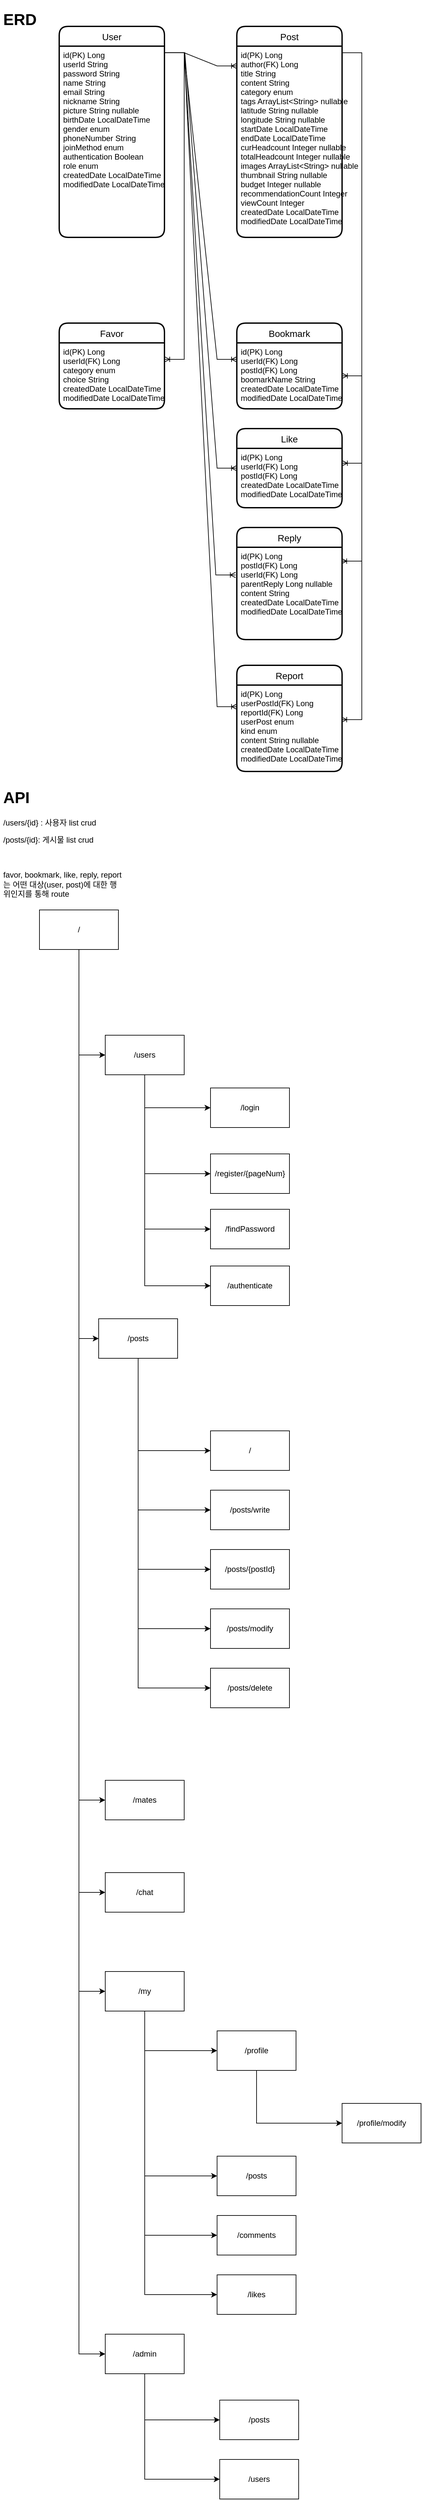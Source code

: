 <mxfile version="19.0.2" type="github">
  <diagram id="Nj5eHDuCgA3VrANhKelG" name="Page-1">
    <mxGraphModel dx="880" dy="1041" grid="1" gridSize="10" guides="1" tooltips="1" connect="1" arrows="1" fold="1" page="1" pageScale="1" pageWidth="827" pageHeight="1169" math="0" shadow="0">
      <root>
        <mxCell id="0" />
        <mxCell id="1" parent="0" />
        <mxCell id="pxe3OuAeltRgRrof1Hcg-1" value="User" style="swimlane;childLayout=stackLayout;horizontal=1;startSize=30;horizontalStack=0;rounded=1;fontSize=14;fontStyle=0;strokeWidth=2;resizeParent=0;resizeLast=1;shadow=0;dashed=0;align=center;" parent="1" vertex="1">
          <mxGeometry x="110" y="40" width="160" height="320" as="geometry" />
        </mxCell>
        <mxCell id="pxe3OuAeltRgRrof1Hcg-2" value="id(PK) Long&#xa;userId String&#xa;password String&#xa;name String&#xa;email String&#xa;nickname String&#xa;picture String nullable&#xa;birthDate LocalDateTime&#xa;gender enum&#xa;phoneNumber String&#xa;joinMethod enum&#xa;authentication Boolean&#xa;role enum&#xa;createdDate LocalDateTime&#xa;modifiedDate LocalDateTime" style="align=left;strokeColor=none;fillColor=none;spacingLeft=4;fontSize=12;verticalAlign=top;resizable=0;rotatable=0;part=1;" parent="pxe3OuAeltRgRrof1Hcg-1" vertex="1">
          <mxGeometry y="30" width="160" height="290" as="geometry" />
        </mxCell>
        <mxCell id="pxe3OuAeltRgRrof1Hcg-3" value="Post" style="swimlane;childLayout=stackLayout;horizontal=1;startSize=30;horizontalStack=0;rounded=1;fontSize=14;fontStyle=0;strokeWidth=2;resizeParent=0;resizeLast=1;shadow=0;dashed=0;align=center;" parent="1" vertex="1">
          <mxGeometry x="380" y="40" width="160" height="320" as="geometry" />
        </mxCell>
        <mxCell id="pxe3OuAeltRgRrof1Hcg-4" value="id(PK) Long&#xa;author(FK) Long&#xa;title String&#xa;content String&#xa;category enum&#xa;tags ArrayList&lt;String&gt; nullable&#xa;latitude String nullable&#xa;longitude String nullable&#xa;startDate LocalDateTime&#xa;endDate LocalDateTime&#xa;curHeadcount Integer nullable&#xa;totalHeadcount Integer nullable&#xa;images ArrayList&lt;String&gt; nullable&#xa;thumbnail String nullable&#xa;budget Integer nullable&#xa;recommendationCount Integer&#xa;viewCount Integer&#xa;createdDate LocalDateTime&#xa;modifiedDate LocalDateTime" style="align=left;strokeColor=none;fillColor=none;spacingLeft=4;fontSize=12;verticalAlign=top;resizable=0;rotatable=0;part=1;" parent="pxe3OuAeltRgRrof1Hcg-3" vertex="1">
          <mxGeometry y="30" width="160" height="290" as="geometry" />
        </mxCell>
        <mxCell id="pxe3OuAeltRgRrof1Hcg-10" value="" style="edgeStyle=entityRelationEdgeStyle;fontSize=12;html=1;endArrow=ERoneToMany;rounded=0;" parent="1" edge="1">
          <mxGeometry width="100" height="100" relative="1" as="geometry">
            <mxPoint x="270" y="80" as="sourcePoint" />
            <mxPoint x="380" y="100" as="targetPoint" />
          </mxGeometry>
        </mxCell>
        <mxCell id="pxe3OuAeltRgRrof1Hcg-11" value="Bookmark" style="swimlane;childLayout=stackLayout;horizontal=1;startSize=30;horizontalStack=0;rounded=1;fontSize=14;fontStyle=0;strokeWidth=2;resizeParent=0;resizeLast=1;shadow=0;dashed=0;align=center;" parent="1" vertex="1">
          <mxGeometry x="380" y="490" width="160" height="130" as="geometry" />
        </mxCell>
        <mxCell id="pxe3OuAeltRgRrof1Hcg-12" value="id(PK) Long&#xa;userId(FK) Long&#xa;postId(FK) Long&#xa;boomarkName String&#xa;createdDate LocalDateTime&#xa;modifiedDate LocalDateTime" style="align=left;strokeColor=none;fillColor=none;spacingLeft=4;fontSize=12;verticalAlign=top;resizable=0;rotatable=0;part=1;" parent="pxe3OuAeltRgRrof1Hcg-11" vertex="1">
          <mxGeometry y="30" width="160" height="100" as="geometry" />
        </mxCell>
        <mxCell id="pxe3OuAeltRgRrof1Hcg-14" value="Report" style="swimlane;childLayout=stackLayout;horizontal=1;startSize=30;horizontalStack=0;rounded=1;fontSize=14;fontStyle=0;strokeWidth=2;resizeParent=0;resizeLast=1;shadow=0;dashed=0;align=center;" parent="1" vertex="1">
          <mxGeometry x="380" y="1009" width="160" height="161" as="geometry" />
        </mxCell>
        <mxCell id="pxe3OuAeltRgRrof1Hcg-15" value="id(PK) Long&#xa;userPostId(FK) Long&#xa;reportId(FK) Long&#xa;userPost enum&#xa;kind enum&#xa;content String nullable&#xa;createdDate LocalDateTime&#xa;modifiedDate LocalDateTime" style="align=left;strokeColor=none;fillColor=none;spacingLeft=4;fontSize=12;verticalAlign=top;resizable=0;rotatable=0;part=1;" parent="pxe3OuAeltRgRrof1Hcg-14" vertex="1">
          <mxGeometry y="30" width="160" height="131" as="geometry" />
        </mxCell>
        <mxCell id="pxe3OuAeltRgRrof1Hcg-16" value="Like" style="swimlane;childLayout=stackLayout;horizontal=1;startSize=30;horizontalStack=0;rounded=1;fontSize=14;fontStyle=0;strokeWidth=2;resizeParent=0;resizeLast=1;shadow=0;dashed=0;align=center;" parent="1" vertex="1">
          <mxGeometry x="380" y="650" width="160" height="120" as="geometry" />
        </mxCell>
        <mxCell id="pxe3OuAeltRgRrof1Hcg-17" value="id(PK) Long&#xa;userId(FK) Long&#xa;postId(FK) Long&#xa;createdDate LocalDateTime&#xa;modifiedDate LocalDateTime" style="align=left;strokeColor=none;fillColor=none;spacingLeft=4;fontSize=12;verticalAlign=top;resizable=0;rotatable=0;part=1;" parent="pxe3OuAeltRgRrof1Hcg-16" vertex="1">
          <mxGeometry y="30" width="160" height="90" as="geometry" />
        </mxCell>
        <mxCell id="pxe3OuAeltRgRrof1Hcg-21" value="" style="edgeStyle=entityRelationEdgeStyle;fontSize=12;html=1;endArrow=ERoneToMany;rounded=0;exitX=1;exitY=0.034;exitDx=0;exitDy=0;exitPerimeter=0;entryX=0;entryY=0.25;entryDx=0;entryDy=0;" parent="1" source="pxe3OuAeltRgRrof1Hcg-2" target="pxe3OuAeltRgRrof1Hcg-12" edge="1">
          <mxGeometry width="100" height="100" relative="1" as="geometry">
            <mxPoint x="10" y="560" as="sourcePoint" />
            <mxPoint x="110" y="460" as="targetPoint" />
          </mxGeometry>
        </mxCell>
        <mxCell id="pxe3OuAeltRgRrof1Hcg-23" value="" style="edgeStyle=entityRelationEdgeStyle;fontSize=12;html=1;endArrow=ERoneToMany;rounded=0;entryX=1;entryY=0.5;entryDx=0;entryDy=0;" parent="1" target="pxe3OuAeltRgRrof1Hcg-12" edge="1">
          <mxGeometry width="100" height="100" relative="1" as="geometry">
            <mxPoint x="540" y="80" as="sourcePoint" />
            <mxPoint x="640" y="-20" as="targetPoint" />
          </mxGeometry>
        </mxCell>
        <mxCell id="pxe3OuAeltRgRrof1Hcg-24" value="" style="edgeStyle=entityRelationEdgeStyle;fontSize=12;html=1;endArrow=ERoneToMany;rounded=0;entryX=0;entryY=0.5;entryDx=0;entryDy=0;exitX=1.006;exitY=0.034;exitDx=0;exitDy=0;exitPerimeter=0;" parent="1" source="pxe3OuAeltRgRrof1Hcg-2" target="pxe3OuAeltRgRrof1Hcg-16" edge="1">
          <mxGeometry width="100" height="100" relative="1" as="geometry">
            <mxPoint x="270" y="110" as="sourcePoint" />
            <mxPoint x="370" y="10" as="targetPoint" />
          </mxGeometry>
        </mxCell>
        <mxCell id="pxe3OuAeltRgRrof1Hcg-25" value="" style="edgeStyle=entityRelationEdgeStyle;fontSize=12;html=1;endArrow=ERoneToMany;rounded=0;entryX=1;entryY=0.25;entryDx=0;entryDy=0;" parent="1" target="pxe3OuAeltRgRrof1Hcg-17" edge="1">
          <mxGeometry width="100" height="100" relative="1" as="geometry">
            <mxPoint x="540" y="80" as="sourcePoint" />
            <mxPoint x="640" y="-30" as="targetPoint" />
          </mxGeometry>
        </mxCell>
        <mxCell id="pxe3OuAeltRgRrof1Hcg-26" value="Reply" style="swimlane;childLayout=stackLayout;horizontal=1;startSize=30;horizontalStack=0;rounded=1;fontSize=14;fontStyle=0;strokeWidth=2;resizeParent=0;resizeLast=1;shadow=0;dashed=0;align=center;" parent="1" vertex="1">
          <mxGeometry x="380" y="800" width="160" height="170" as="geometry" />
        </mxCell>
        <mxCell id="pxe3OuAeltRgRrof1Hcg-27" value="id(PK) Long&#xa;postId(FK) Long&#xa;userId(FK) Long&#xa;parentReply Long nullable&#xa;content String&#xa;createdDate LocalDateTime&#xa;modifiedDate LocalDateTime&#xa;" style="align=left;strokeColor=none;fillColor=none;spacingLeft=4;fontSize=12;verticalAlign=top;resizable=0;rotatable=0;part=1;" parent="pxe3OuAeltRgRrof1Hcg-26" vertex="1">
          <mxGeometry y="30" width="160" height="140" as="geometry" />
        </mxCell>
        <mxCell id="pxe3OuAeltRgRrof1Hcg-29" value="" style="edgeStyle=entityRelationEdgeStyle;fontSize=12;html=1;endArrow=ERoneToMany;rounded=0;entryX=0.994;entryY=0.15;entryDx=0;entryDy=0;entryPerimeter=0;" parent="1" target="pxe3OuAeltRgRrof1Hcg-27" edge="1">
          <mxGeometry width="100" height="100" relative="1" as="geometry">
            <mxPoint x="540" y="80" as="sourcePoint" />
            <mxPoint x="640" y="-20" as="targetPoint" />
          </mxGeometry>
        </mxCell>
        <mxCell id="pxe3OuAeltRgRrof1Hcg-30" value="" style="edgeStyle=entityRelationEdgeStyle;fontSize=12;html=1;endArrow=ERoneToMany;rounded=0;entryX=-0.012;entryY=0.3;entryDx=0;entryDy=0;entryPerimeter=0;" parent="1" target="pxe3OuAeltRgRrof1Hcg-27" edge="1">
          <mxGeometry width="100" height="100" relative="1" as="geometry">
            <mxPoint x="270" y="80" as="sourcePoint" />
            <mxPoint x="370" y="-20" as="targetPoint" />
          </mxGeometry>
        </mxCell>
        <mxCell id="pxe3OuAeltRgRrof1Hcg-31" value="Favor" style="swimlane;childLayout=stackLayout;horizontal=1;startSize=30;horizontalStack=0;rounded=1;fontSize=14;fontStyle=0;strokeWidth=2;resizeParent=0;resizeLast=1;shadow=0;dashed=0;align=center;" parent="1" vertex="1">
          <mxGeometry x="110" y="490" width="160" height="130" as="geometry" />
        </mxCell>
        <mxCell id="pxe3OuAeltRgRrof1Hcg-32" value="id(PK) Long&#xa;userId(FK) Long&#xa;category enum&#xa;choice String&#xa;createdDate LocalDateTime&#xa;modifiedDate LocalDateTime" style="align=left;strokeColor=none;fillColor=none;spacingLeft=4;fontSize=12;verticalAlign=top;resizable=0;rotatable=0;part=1;" parent="pxe3OuAeltRgRrof1Hcg-31" vertex="1">
          <mxGeometry y="30" width="160" height="100" as="geometry" />
        </mxCell>
        <mxCell id="pxe3OuAeltRgRrof1Hcg-33" value="" style="edgeStyle=entityRelationEdgeStyle;fontSize=12;html=1;endArrow=ERoneToMany;rounded=0;entryX=1;entryY=0.25;entryDx=0;entryDy=0;" parent="1" target="pxe3OuAeltRgRrof1Hcg-32" edge="1">
          <mxGeometry width="100" height="100" relative="1" as="geometry">
            <mxPoint x="270" y="80" as="sourcePoint" />
            <mxPoint x="370" y="-20" as="targetPoint" />
          </mxGeometry>
        </mxCell>
        <mxCell id="pxe3OuAeltRgRrof1Hcg-34" value="" style="edgeStyle=entityRelationEdgeStyle;fontSize=12;html=1;endArrow=ERoneToMany;rounded=0;entryX=0;entryY=0.25;entryDx=0;entryDy=0;" parent="1" target="pxe3OuAeltRgRrof1Hcg-15" edge="1">
          <mxGeometry width="100" height="100" relative="1" as="geometry">
            <mxPoint x="270" y="80" as="sourcePoint" />
            <mxPoint x="370" y="-20" as="targetPoint" />
          </mxGeometry>
        </mxCell>
        <mxCell id="pxe3OuAeltRgRrof1Hcg-35" value="" style="edgeStyle=entityRelationEdgeStyle;fontSize=12;html=1;endArrow=ERoneToMany;rounded=0;entryX=0.994;entryY=0.4;entryDx=0;entryDy=0;entryPerimeter=0;" parent="1" target="pxe3OuAeltRgRrof1Hcg-15" edge="1">
          <mxGeometry width="100" height="100" relative="1" as="geometry">
            <mxPoint x="540" y="80" as="sourcePoint" />
            <mxPoint x="640" y="-20" as="targetPoint" />
          </mxGeometry>
        </mxCell>
        <mxCell id="pxe3OuAeltRgRrof1Hcg-38" value="&lt;h1&gt;API&lt;/h1&gt;&lt;p&gt;/users/{id} : 사용자 list crud&lt;/p&gt;&lt;p&gt;/posts/{id}: 게시물 list crud&lt;/p&gt;&lt;p&gt;&lt;br&gt;&lt;/p&gt;&lt;p&gt;favor, bookmark, like, reply, report는 어떤 대상(user, post)에 대한 행위인지를 통해 route&lt;/p&gt;" style="text;html=1;strokeColor=none;fillColor=none;spacing=5;spacingTop=-20;whiteSpace=wrap;overflow=hidden;rounded=0;" parent="1" vertex="1">
          <mxGeometry x="20" y="1190" width="190" height="360" as="geometry" />
        </mxCell>
        <mxCell id="pxe3OuAeltRgRrof1Hcg-39" value="&lt;h1&gt;ERD&lt;/h1&gt;" style="text;html=1;strokeColor=none;fillColor=none;spacing=5;spacingTop=-20;whiteSpace=wrap;overflow=hidden;rounded=0;" parent="1" vertex="1">
          <mxGeometry x="20" y="10" width="190" height="120" as="geometry" />
        </mxCell>
        <mxCell id="z0WuMO5tnnBy8imYpAFS-12" style="edgeStyle=orthogonalEdgeStyle;rounded=0;orthogonalLoop=1;jettySize=auto;html=1;exitX=0.5;exitY=1;exitDx=0;exitDy=0;entryX=0;entryY=0.5;entryDx=0;entryDy=0;" edge="1" parent="1" source="z0WuMO5tnnBy8imYpAFS-1" target="z0WuMO5tnnBy8imYpAFS-7">
          <mxGeometry relative="1" as="geometry" />
        </mxCell>
        <mxCell id="z0WuMO5tnnBy8imYpAFS-14" style="edgeStyle=orthogonalEdgeStyle;rounded=0;orthogonalLoop=1;jettySize=auto;html=1;exitX=0.5;exitY=1;exitDx=0;exitDy=0;entryX=0;entryY=0.5;entryDx=0;entryDy=0;" edge="1" parent="1" source="z0WuMO5tnnBy8imYpAFS-1" target="z0WuMO5tnnBy8imYpAFS-13">
          <mxGeometry relative="1" as="geometry" />
        </mxCell>
        <mxCell id="z0WuMO5tnnBy8imYpAFS-16" style="edgeStyle=orthogonalEdgeStyle;rounded=0;orthogonalLoop=1;jettySize=auto;html=1;exitX=0.5;exitY=1;exitDx=0;exitDy=0;entryX=0;entryY=0.5;entryDx=0;entryDy=0;" edge="1" parent="1" source="z0WuMO5tnnBy8imYpAFS-1" target="z0WuMO5tnnBy8imYpAFS-15">
          <mxGeometry relative="1" as="geometry" />
        </mxCell>
        <mxCell id="z0WuMO5tnnBy8imYpAFS-18" style="edgeStyle=orthogonalEdgeStyle;rounded=0;orthogonalLoop=1;jettySize=auto;html=1;exitX=0.5;exitY=1;exitDx=0;exitDy=0;entryX=0;entryY=0.5;entryDx=0;entryDy=0;" edge="1" parent="1" source="z0WuMO5tnnBy8imYpAFS-1" target="z0WuMO5tnnBy8imYpAFS-17">
          <mxGeometry relative="1" as="geometry" />
        </mxCell>
        <mxCell id="z0WuMO5tnnBy8imYpAFS-29" style="edgeStyle=orthogonalEdgeStyle;rounded=0;orthogonalLoop=1;jettySize=auto;html=1;exitX=0.5;exitY=1;exitDx=0;exitDy=0;entryX=0;entryY=0.5;entryDx=0;entryDy=0;" edge="1" parent="1" source="z0WuMO5tnnBy8imYpAFS-1" target="z0WuMO5tnnBy8imYpAFS-28">
          <mxGeometry relative="1" as="geometry" />
        </mxCell>
        <mxCell id="z0WuMO5tnnBy8imYpAFS-36" style="edgeStyle=orthogonalEdgeStyle;rounded=0;orthogonalLoop=1;jettySize=auto;html=1;exitX=0.5;exitY=1;exitDx=0;exitDy=0;entryX=0;entryY=0.5;entryDx=0;entryDy=0;" edge="1" parent="1" source="z0WuMO5tnnBy8imYpAFS-1" target="z0WuMO5tnnBy8imYpAFS-35">
          <mxGeometry relative="1" as="geometry" />
        </mxCell>
        <mxCell id="z0WuMO5tnnBy8imYpAFS-1" value="/" style="rounded=0;whiteSpace=wrap;html=1;" vertex="1" parent="1">
          <mxGeometry x="80" y="1380" width="120" height="60" as="geometry" />
        </mxCell>
        <mxCell id="z0WuMO5tnnBy8imYpAFS-5" value="/register/{pageNum}" style="rounded=0;whiteSpace=wrap;html=1;" vertex="1" parent="1">
          <mxGeometry x="340" y="1750" width="120" height="60" as="geometry" />
        </mxCell>
        <mxCell id="z0WuMO5tnnBy8imYpAFS-10" style="edgeStyle=orthogonalEdgeStyle;rounded=0;orthogonalLoop=1;jettySize=auto;html=1;exitX=0.5;exitY=1;exitDx=0;exitDy=0;entryX=0;entryY=0.5;entryDx=0;entryDy=0;" edge="1" parent="1" source="z0WuMO5tnnBy8imYpAFS-7" target="z0WuMO5tnnBy8imYpAFS-8">
          <mxGeometry relative="1" as="geometry" />
        </mxCell>
        <mxCell id="z0WuMO5tnnBy8imYpAFS-11" style="edgeStyle=orthogonalEdgeStyle;rounded=0;orthogonalLoop=1;jettySize=auto;html=1;exitX=0.5;exitY=1;exitDx=0;exitDy=0;entryX=0;entryY=0.5;entryDx=0;entryDy=0;" edge="1" parent="1" source="z0WuMO5tnnBy8imYpAFS-7" target="z0WuMO5tnnBy8imYpAFS-9">
          <mxGeometry relative="1" as="geometry" />
        </mxCell>
        <mxCell id="z0WuMO5tnnBy8imYpAFS-43" style="edgeStyle=orthogonalEdgeStyle;rounded=0;orthogonalLoop=1;jettySize=auto;html=1;exitX=0.5;exitY=1;exitDx=0;exitDy=0;entryX=0;entryY=0.5;entryDx=0;entryDy=0;" edge="1" parent="1" source="z0WuMO5tnnBy8imYpAFS-7" target="z0WuMO5tnnBy8imYpAFS-42">
          <mxGeometry relative="1" as="geometry" />
        </mxCell>
        <mxCell id="z0WuMO5tnnBy8imYpAFS-50" style="edgeStyle=orthogonalEdgeStyle;rounded=0;orthogonalLoop=1;jettySize=auto;html=1;exitX=0.5;exitY=1;exitDx=0;exitDy=0;entryX=0;entryY=0.5;entryDx=0;entryDy=0;" edge="1" parent="1" source="z0WuMO5tnnBy8imYpAFS-7" target="z0WuMO5tnnBy8imYpAFS-49">
          <mxGeometry relative="1" as="geometry" />
        </mxCell>
        <mxCell id="z0WuMO5tnnBy8imYpAFS-51" style="edgeStyle=orthogonalEdgeStyle;rounded=0;orthogonalLoop=1;jettySize=auto;html=1;exitX=0.5;exitY=1;exitDx=0;exitDy=0;entryX=0;entryY=0.5;entryDx=0;entryDy=0;" edge="1" parent="1" source="z0WuMO5tnnBy8imYpAFS-7" target="z0WuMO5tnnBy8imYpAFS-48">
          <mxGeometry relative="1" as="geometry" />
        </mxCell>
        <mxCell id="z0WuMO5tnnBy8imYpAFS-7" value="/posts" style="rounded=0;whiteSpace=wrap;html=1;" vertex="1" parent="1">
          <mxGeometry x="170" y="2000" width="120" height="60" as="geometry" />
        </mxCell>
        <mxCell id="z0WuMO5tnnBy8imYpAFS-8" value="/posts/write" style="rounded=0;whiteSpace=wrap;html=1;" vertex="1" parent="1">
          <mxGeometry x="340" y="2260" width="120" height="60" as="geometry" />
        </mxCell>
        <mxCell id="z0WuMO5tnnBy8imYpAFS-9" value="/posts/{postId}" style="rounded=0;whiteSpace=wrap;html=1;" vertex="1" parent="1">
          <mxGeometry x="340" y="2350" width="120" height="60" as="geometry" />
        </mxCell>
        <mxCell id="z0WuMO5tnnBy8imYpAFS-13" value="/mates" style="rounded=0;whiteSpace=wrap;html=1;" vertex="1" parent="1">
          <mxGeometry x="180" y="2700" width="120" height="60" as="geometry" />
        </mxCell>
        <mxCell id="z0WuMO5tnnBy8imYpAFS-15" value="/chat" style="rounded=0;whiteSpace=wrap;html=1;" vertex="1" parent="1">
          <mxGeometry x="180" y="2840" width="120" height="60" as="geometry" />
        </mxCell>
        <mxCell id="z0WuMO5tnnBy8imYpAFS-22" style="edgeStyle=orthogonalEdgeStyle;rounded=0;orthogonalLoop=1;jettySize=auto;html=1;exitX=0.5;exitY=1;exitDx=0;exitDy=0;entryX=0;entryY=0.5;entryDx=0;entryDy=0;" edge="1" parent="1" source="z0WuMO5tnnBy8imYpAFS-17" target="z0WuMO5tnnBy8imYpAFS-19">
          <mxGeometry relative="1" as="geometry" />
        </mxCell>
        <mxCell id="z0WuMO5tnnBy8imYpAFS-23" style="edgeStyle=orthogonalEdgeStyle;rounded=0;orthogonalLoop=1;jettySize=auto;html=1;exitX=0.5;exitY=1;exitDx=0;exitDy=0;entryX=0;entryY=0.5;entryDx=0;entryDy=0;" edge="1" parent="1" source="z0WuMO5tnnBy8imYpAFS-17" target="z0WuMO5tnnBy8imYpAFS-20">
          <mxGeometry relative="1" as="geometry" />
        </mxCell>
        <mxCell id="z0WuMO5tnnBy8imYpAFS-25" style="edgeStyle=orthogonalEdgeStyle;rounded=0;orthogonalLoop=1;jettySize=auto;html=1;exitX=0.5;exitY=1;exitDx=0;exitDy=0;entryX=0;entryY=0.5;entryDx=0;entryDy=0;" edge="1" parent="1" source="z0WuMO5tnnBy8imYpAFS-17" target="z0WuMO5tnnBy8imYpAFS-24">
          <mxGeometry relative="1" as="geometry" />
        </mxCell>
        <mxCell id="z0WuMO5tnnBy8imYpAFS-27" style="edgeStyle=orthogonalEdgeStyle;rounded=0;orthogonalLoop=1;jettySize=auto;html=1;exitX=0.5;exitY=1;exitDx=0;exitDy=0;entryX=0;entryY=0.5;entryDx=0;entryDy=0;" edge="1" parent="1" source="z0WuMO5tnnBy8imYpAFS-17" target="z0WuMO5tnnBy8imYpAFS-26">
          <mxGeometry relative="1" as="geometry" />
        </mxCell>
        <mxCell id="z0WuMO5tnnBy8imYpAFS-17" value="/my" style="rounded=0;whiteSpace=wrap;html=1;" vertex="1" parent="1">
          <mxGeometry x="180" y="2990" width="120" height="60" as="geometry" />
        </mxCell>
        <mxCell id="z0WuMO5tnnBy8imYpAFS-47" style="edgeStyle=orthogonalEdgeStyle;rounded=0;orthogonalLoop=1;jettySize=auto;html=1;exitX=0.5;exitY=1;exitDx=0;exitDy=0;entryX=0;entryY=0.5;entryDx=0;entryDy=0;" edge="1" parent="1" source="z0WuMO5tnnBy8imYpAFS-19" target="z0WuMO5tnnBy8imYpAFS-46">
          <mxGeometry relative="1" as="geometry" />
        </mxCell>
        <mxCell id="z0WuMO5tnnBy8imYpAFS-19" value="/profile" style="rounded=0;whiteSpace=wrap;html=1;" vertex="1" parent="1">
          <mxGeometry x="350" y="3080" width="120" height="60" as="geometry" />
        </mxCell>
        <mxCell id="z0WuMO5tnnBy8imYpAFS-20" value="/posts" style="rounded=0;whiteSpace=wrap;html=1;" vertex="1" parent="1">
          <mxGeometry x="350" y="3270" width="120" height="60" as="geometry" />
        </mxCell>
        <mxCell id="z0WuMO5tnnBy8imYpAFS-24" value="/comments" style="rounded=0;whiteSpace=wrap;html=1;" vertex="1" parent="1">
          <mxGeometry x="350" y="3360" width="120" height="60" as="geometry" />
        </mxCell>
        <mxCell id="z0WuMO5tnnBy8imYpAFS-26" value="/likes" style="rounded=0;whiteSpace=wrap;html=1;" vertex="1" parent="1">
          <mxGeometry x="350" y="3450" width="120" height="60" as="geometry" />
        </mxCell>
        <mxCell id="z0WuMO5tnnBy8imYpAFS-32" style="edgeStyle=orthogonalEdgeStyle;rounded=0;orthogonalLoop=1;jettySize=auto;html=1;exitX=0.5;exitY=1;exitDx=0;exitDy=0;entryX=0;entryY=0.5;entryDx=0;entryDy=0;" edge="1" parent="1" source="z0WuMO5tnnBy8imYpAFS-28" target="z0WuMO5tnnBy8imYpAFS-30">
          <mxGeometry relative="1" as="geometry" />
        </mxCell>
        <mxCell id="z0WuMO5tnnBy8imYpAFS-33" style="edgeStyle=orthogonalEdgeStyle;rounded=0;orthogonalLoop=1;jettySize=auto;html=1;exitX=0.5;exitY=1;exitDx=0;exitDy=0;entryX=0;entryY=0.5;entryDx=0;entryDy=0;" edge="1" parent="1" source="z0WuMO5tnnBy8imYpAFS-28" target="z0WuMO5tnnBy8imYpAFS-31">
          <mxGeometry relative="1" as="geometry">
            <mxPoint x="350" y="3730" as="targetPoint" />
          </mxGeometry>
        </mxCell>
        <mxCell id="z0WuMO5tnnBy8imYpAFS-28" value="/admin" style="rounded=0;whiteSpace=wrap;html=1;" vertex="1" parent="1">
          <mxGeometry x="180" y="3540" width="120" height="60" as="geometry" />
        </mxCell>
        <mxCell id="z0WuMO5tnnBy8imYpAFS-30" value="/users" style="rounded=0;whiteSpace=wrap;html=1;" vertex="1" parent="1">
          <mxGeometry x="354" y="3730" width="120" height="60" as="geometry" />
        </mxCell>
        <mxCell id="z0WuMO5tnnBy8imYpAFS-31" value="/posts" style="rounded=0;whiteSpace=wrap;html=1;" vertex="1" parent="1">
          <mxGeometry x="354" y="3640" width="120" height="60" as="geometry" />
        </mxCell>
        <mxCell id="z0WuMO5tnnBy8imYpAFS-38" style="edgeStyle=orthogonalEdgeStyle;rounded=0;orthogonalLoop=1;jettySize=auto;html=1;exitX=0.5;exitY=1;exitDx=0;exitDy=0;entryX=0;entryY=0.5;entryDx=0;entryDy=0;" edge="1" parent="1" source="z0WuMO5tnnBy8imYpAFS-35" target="z0WuMO5tnnBy8imYpAFS-37">
          <mxGeometry relative="1" as="geometry" />
        </mxCell>
        <mxCell id="z0WuMO5tnnBy8imYpAFS-39" style="edgeStyle=orthogonalEdgeStyle;rounded=0;orthogonalLoop=1;jettySize=auto;html=1;exitX=0.5;exitY=1;exitDx=0;exitDy=0;entryX=0;entryY=0.5;entryDx=0;entryDy=0;" edge="1" parent="1" source="z0WuMO5tnnBy8imYpAFS-35" target="z0WuMO5tnnBy8imYpAFS-5">
          <mxGeometry relative="1" as="geometry" />
        </mxCell>
        <mxCell id="z0WuMO5tnnBy8imYpAFS-41" style="edgeStyle=orthogonalEdgeStyle;rounded=0;orthogonalLoop=1;jettySize=auto;html=1;exitX=0.5;exitY=1;exitDx=0;exitDy=0;entryX=0;entryY=0.5;entryDx=0;entryDy=0;" edge="1" parent="1" source="z0WuMO5tnnBy8imYpAFS-35" target="z0WuMO5tnnBy8imYpAFS-40">
          <mxGeometry relative="1" as="geometry" />
        </mxCell>
        <mxCell id="z0WuMO5tnnBy8imYpAFS-45" style="edgeStyle=orthogonalEdgeStyle;rounded=0;orthogonalLoop=1;jettySize=auto;html=1;exitX=0.5;exitY=1;exitDx=0;exitDy=0;entryX=0;entryY=0.5;entryDx=0;entryDy=0;" edge="1" parent="1" source="z0WuMO5tnnBy8imYpAFS-35" target="z0WuMO5tnnBy8imYpAFS-44">
          <mxGeometry relative="1" as="geometry" />
        </mxCell>
        <mxCell id="z0WuMO5tnnBy8imYpAFS-35" value="/users" style="rounded=0;whiteSpace=wrap;html=1;" vertex="1" parent="1">
          <mxGeometry x="180" y="1570" width="120" height="60" as="geometry" />
        </mxCell>
        <mxCell id="z0WuMO5tnnBy8imYpAFS-37" value="/login" style="rounded=0;whiteSpace=wrap;html=1;" vertex="1" parent="1">
          <mxGeometry x="340" y="1650" width="120" height="60" as="geometry" />
        </mxCell>
        <mxCell id="z0WuMO5tnnBy8imYpAFS-40" value="/findPassword" style="rounded=0;whiteSpace=wrap;html=1;" vertex="1" parent="1">
          <mxGeometry x="340" y="1834" width="120" height="60" as="geometry" />
        </mxCell>
        <mxCell id="z0WuMO5tnnBy8imYpAFS-42" value="/" style="rounded=0;whiteSpace=wrap;html=1;" vertex="1" parent="1">
          <mxGeometry x="340" y="2170" width="120" height="60" as="geometry" />
        </mxCell>
        <mxCell id="z0WuMO5tnnBy8imYpAFS-44" value="/authenticate" style="rounded=0;whiteSpace=wrap;html=1;" vertex="1" parent="1">
          <mxGeometry x="340" y="1920" width="120" height="60" as="geometry" />
        </mxCell>
        <mxCell id="z0WuMO5tnnBy8imYpAFS-46" value="/profile/modify" style="rounded=0;whiteSpace=wrap;html=1;" vertex="1" parent="1">
          <mxGeometry x="540" y="3190" width="120" height="60" as="geometry" />
        </mxCell>
        <mxCell id="z0WuMO5tnnBy8imYpAFS-48" value="/posts/modify" style="rounded=0;whiteSpace=wrap;html=1;" vertex="1" parent="1">
          <mxGeometry x="340" y="2440" width="120" height="60" as="geometry" />
        </mxCell>
        <mxCell id="z0WuMO5tnnBy8imYpAFS-49" value="/posts/delete" style="rounded=0;whiteSpace=wrap;html=1;" vertex="1" parent="1">
          <mxGeometry x="340" y="2530" width="120" height="60" as="geometry" />
        </mxCell>
      </root>
    </mxGraphModel>
  </diagram>
</mxfile>
